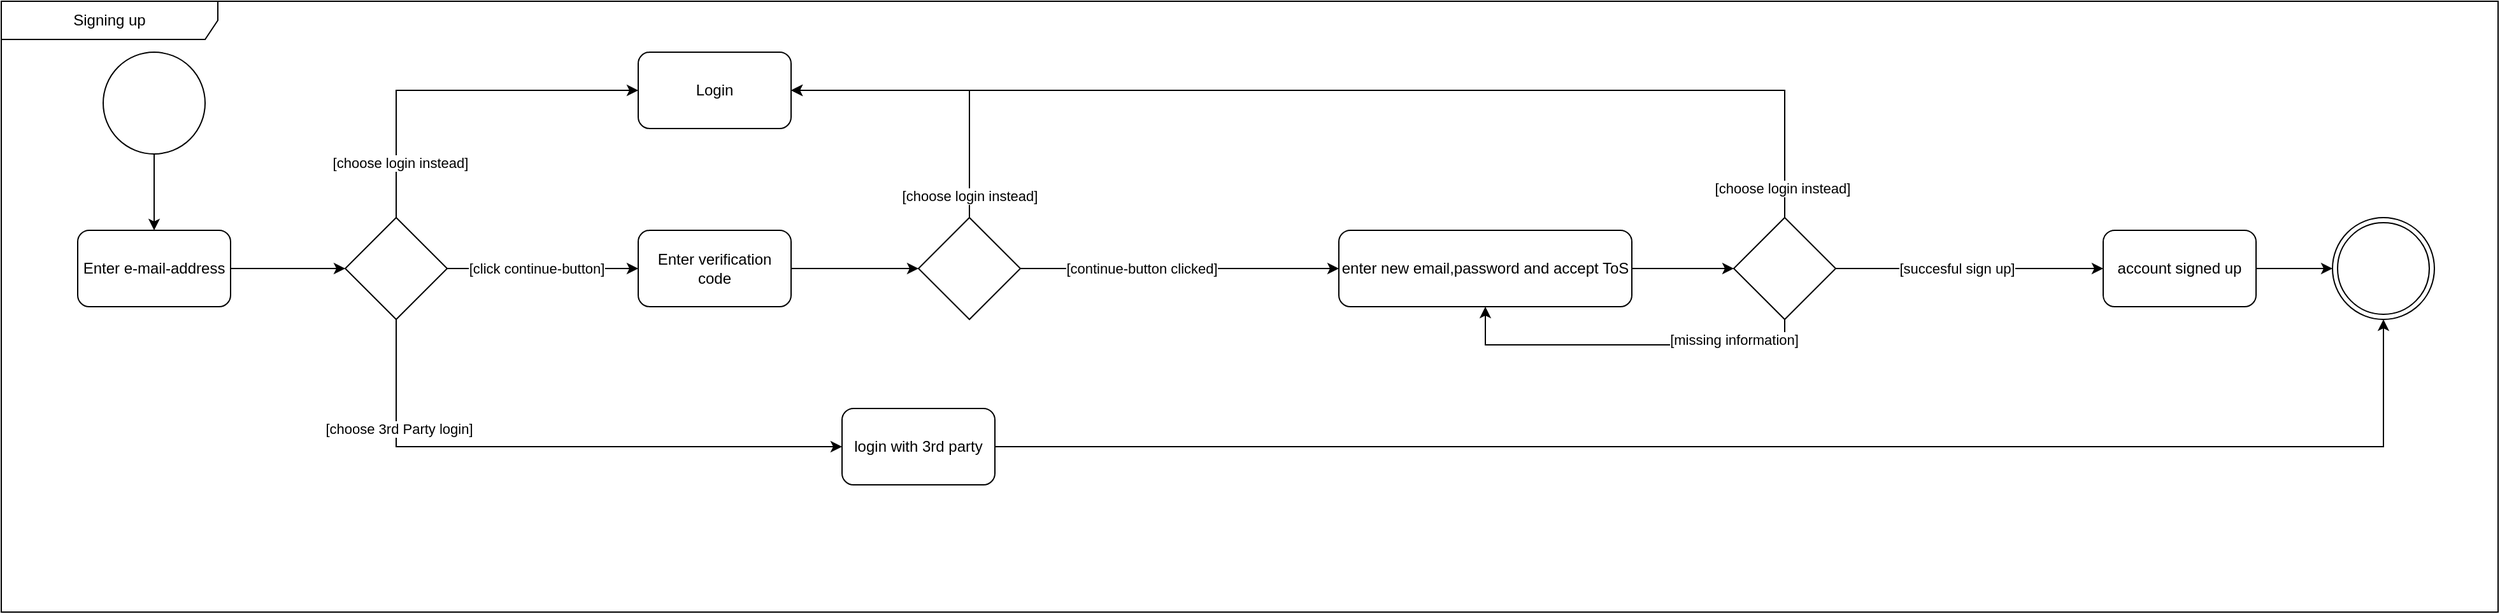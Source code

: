 <mxfile version="22.0.8" type="github">
  <diagram id="C5RBs43oDa-KdzZeNtuy" name="Page-1">
    <mxGraphModel dx="1105" dy="558" grid="1" gridSize="10" guides="1" tooltips="1" connect="1" arrows="1" fold="1" page="1" pageScale="1" pageWidth="827" pageHeight="1169" math="0" shadow="0">
      <root>
        <mxCell id="WIyWlLk6GJQsqaUBKTNV-0" />
        <mxCell id="WIyWlLk6GJQsqaUBKTNV-1" parent="WIyWlLk6GJQsqaUBKTNV-0" />
        <mxCell id="clfEbw_lpV2WUvzFI6kS-1" style="edgeStyle=orthogonalEdgeStyle;rounded=0;orthogonalLoop=1;jettySize=auto;html=1;entryX=0.5;entryY=0;entryDx=0;entryDy=0;" edge="1" parent="WIyWlLk6GJQsqaUBKTNV-1" source="oaOfsjgdT7ONII0M6plM-0" target="oaOfsjgdT7ONII0M6plM-1">
          <mxGeometry relative="1" as="geometry" />
        </mxCell>
        <mxCell id="oaOfsjgdT7ONII0M6plM-0" value="" style="ellipse;whiteSpace=wrap;html=1;aspect=fixed;" parent="WIyWlLk6GJQsqaUBKTNV-1" vertex="1">
          <mxGeometry x="400" y="90" width="80" height="80" as="geometry" />
        </mxCell>
        <mxCell id="oaOfsjgdT7ONII0M6plM-4" style="edgeStyle=orthogonalEdgeStyle;rounded=0;orthogonalLoop=1;jettySize=auto;html=1;exitX=1;exitY=0.5;exitDx=0;exitDy=0;entryX=0;entryY=0.5;entryDx=0;entryDy=0;" parent="WIyWlLk6GJQsqaUBKTNV-1" source="oaOfsjgdT7ONII0M6plM-1" target="oaOfsjgdT7ONII0M6plM-3" edge="1">
          <mxGeometry relative="1" as="geometry" />
        </mxCell>
        <mxCell id="oaOfsjgdT7ONII0M6plM-1" value="Enter e-mail-address" style="rounded=1;whiteSpace=wrap;html=1;" parent="WIyWlLk6GJQsqaUBKTNV-1" vertex="1">
          <mxGeometry x="380" y="230" width="120" height="60" as="geometry" />
        </mxCell>
        <mxCell id="oaOfsjgdT7ONII0M6plM-8" style="edgeStyle=orthogonalEdgeStyle;rounded=0;orthogonalLoop=1;jettySize=auto;html=1;exitX=1;exitY=0.5;exitDx=0;exitDy=0;entryX=0;entryY=0.5;entryDx=0;entryDy=0;" parent="WIyWlLk6GJQsqaUBKTNV-1" source="oaOfsjgdT7ONII0M6plM-3" target="oaOfsjgdT7ONII0M6plM-18" edge="1">
          <mxGeometry relative="1" as="geometry">
            <mxPoint x="820" y="260" as="targetPoint" />
          </mxGeometry>
        </mxCell>
        <mxCell id="oaOfsjgdT7ONII0M6plM-9" value="[click continue-button]" style="edgeLabel;html=1;align=center;verticalAlign=middle;resizable=0;points=[];" parent="oaOfsjgdT7ONII0M6plM-8" vertex="1" connectable="0">
          <mxGeometry x="-0.253" relative="1" as="geometry">
            <mxPoint x="14" as="offset" />
          </mxGeometry>
        </mxCell>
        <mxCell id="oaOfsjgdT7ONII0M6plM-10" style="edgeStyle=orthogonalEdgeStyle;rounded=0;orthogonalLoop=1;jettySize=auto;html=1;exitX=0.5;exitY=0;exitDx=0;exitDy=0;entryX=0;entryY=0.5;entryDx=0;entryDy=0;" parent="WIyWlLk6GJQsqaUBKTNV-1" source="oaOfsjgdT7ONII0M6plM-3" target="clfEbw_lpV2WUvzFI6kS-0" edge="1">
          <mxGeometry relative="1" as="geometry">
            <mxPoint x="830" y="90" as="targetPoint" />
          </mxGeometry>
        </mxCell>
        <mxCell id="oaOfsjgdT7ONII0M6plM-11" value="[choose login instead]" style="edgeLabel;html=1;align=center;verticalAlign=middle;resizable=0;points=[];" parent="oaOfsjgdT7ONII0M6plM-10" vertex="1" connectable="0">
          <mxGeometry x="-0.703" y="-3" relative="1" as="geometry">
            <mxPoint as="offset" />
          </mxGeometry>
        </mxCell>
        <mxCell id="oaOfsjgdT7ONII0M6plM-12" style="edgeStyle=orthogonalEdgeStyle;rounded=0;orthogonalLoop=1;jettySize=auto;html=1;exitX=0.5;exitY=1;exitDx=0;exitDy=0;entryX=0;entryY=0.5;entryDx=0;entryDy=0;" parent="WIyWlLk6GJQsqaUBKTNV-1" source="oaOfsjgdT7ONII0M6plM-3" target="oaOfsjgdT7ONII0M6plM-14" edge="1">
          <mxGeometry relative="1" as="geometry">
            <mxPoint x="820" y="500" as="targetPoint" />
          </mxGeometry>
        </mxCell>
        <mxCell id="oaOfsjgdT7ONII0M6plM-13" value="[choose 3rd Party login]" style="edgeLabel;html=1;align=center;verticalAlign=middle;resizable=0;points=[];" parent="oaOfsjgdT7ONII0M6plM-12" vertex="1" connectable="0">
          <mxGeometry x="-0.621" y="2" relative="1" as="geometry">
            <mxPoint as="offset" />
          </mxGeometry>
        </mxCell>
        <mxCell id="oaOfsjgdT7ONII0M6plM-3" value="" style="rhombus;whiteSpace=wrap;html=1;" parent="WIyWlLk6GJQsqaUBKTNV-1" vertex="1">
          <mxGeometry x="590" y="220" width="80" height="80" as="geometry" />
        </mxCell>
        <mxCell id="oaOfsjgdT7ONII0M6plM-41" style="edgeStyle=orthogonalEdgeStyle;rounded=0;orthogonalLoop=1;jettySize=auto;html=1;exitX=1;exitY=0.5;exitDx=0;exitDy=0;entryX=0.5;entryY=1;entryDx=0;entryDy=0;" parent="WIyWlLk6GJQsqaUBKTNV-1" source="oaOfsjgdT7ONII0M6plM-14" target="oaOfsjgdT7ONII0M6plM-39" edge="1">
          <mxGeometry relative="1" as="geometry" />
        </mxCell>
        <mxCell id="oaOfsjgdT7ONII0M6plM-14" value="login with 3rd party" style="rounded=1;whiteSpace=wrap;html=1;" parent="WIyWlLk6GJQsqaUBKTNV-1" vertex="1">
          <mxGeometry x="980" y="370" width="120" height="60" as="geometry" />
        </mxCell>
        <mxCell id="oaOfsjgdT7ONII0M6plM-22" style="edgeStyle=orthogonalEdgeStyle;rounded=0;orthogonalLoop=1;jettySize=auto;html=1;exitX=1;exitY=0.5;exitDx=0;exitDy=0;entryX=0;entryY=0.5;entryDx=0;entryDy=0;" parent="WIyWlLk6GJQsqaUBKTNV-1" source="oaOfsjgdT7ONII0M6plM-18" target="oaOfsjgdT7ONII0M6plM-21" edge="1">
          <mxGeometry relative="1" as="geometry" />
        </mxCell>
        <mxCell id="oaOfsjgdT7ONII0M6plM-18" value="Enter verification code" style="rounded=1;whiteSpace=wrap;html=1;" parent="WIyWlLk6GJQsqaUBKTNV-1" vertex="1">
          <mxGeometry x="820" y="230" width="120" height="60" as="geometry" />
        </mxCell>
        <mxCell id="oaOfsjgdT7ONII0M6plM-23" style="edgeStyle=orthogonalEdgeStyle;rounded=0;orthogonalLoop=1;jettySize=auto;html=1;exitX=0.5;exitY=0;exitDx=0;exitDy=0;entryX=1;entryY=0.5;entryDx=0;entryDy=0;" parent="WIyWlLk6GJQsqaUBKTNV-1" source="oaOfsjgdT7ONII0M6plM-21" target="clfEbw_lpV2WUvzFI6kS-0" edge="1">
          <mxGeometry relative="1" as="geometry">
            <mxPoint x="900" y="60" as="targetPoint" />
          </mxGeometry>
        </mxCell>
        <mxCell id="oaOfsjgdT7ONII0M6plM-24" value="[choose login instead]" style="edgeLabel;html=1;align=center;verticalAlign=middle;resizable=0;points=[];" parent="oaOfsjgdT7ONII0M6plM-23" vertex="1" connectable="0">
          <mxGeometry x="-0.858" relative="1" as="geometry">
            <mxPoint as="offset" />
          </mxGeometry>
        </mxCell>
        <mxCell id="oaOfsjgdT7ONII0M6plM-26" style="edgeStyle=orthogonalEdgeStyle;rounded=0;orthogonalLoop=1;jettySize=auto;html=1;exitX=1;exitY=0.5;exitDx=0;exitDy=0;entryX=0;entryY=0.5;entryDx=0;entryDy=0;" parent="WIyWlLk6GJQsqaUBKTNV-1" source="oaOfsjgdT7ONII0M6plM-21" target="oaOfsjgdT7ONII0M6plM-28" edge="1">
          <mxGeometry relative="1" as="geometry">
            <mxPoint x="1380" y="260" as="targetPoint" />
          </mxGeometry>
        </mxCell>
        <mxCell id="oaOfsjgdT7ONII0M6plM-27" value="[continue-button clicked]" style="edgeLabel;html=1;align=center;verticalAlign=middle;resizable=0;points=[];" parent="oaOfsjgdT7ONII0M6plM-26" vertex="1" connectable="0">
          <mxGeometry x="-0.099" y="-1" relative="1" as="geometry">
            <mxPoint x="-18" y="-1" as="offset" />
          </mxGeometry>
        </mxCell>
        <mxCell id="oaOfsjgdT7ONII0M6plM-21" value="" style="rhombus;whiteSpace=wrap;html=1;" parent="WIyWlLk6GJQsqaUBKTNV-1" vertex="1">
          <mxGeometry x="1040" y="220" width="80" height="80" as="geometry" />
        </mxCell>
        <mxCell id="oaOfsjgdT7ONII0M6plM-31" style="edgeStyle=orthogonalEdgeStyle;rounded=0;orthogonalLoop=1;jettySize=auto;html=1;exitX=1;exitY=0.5;exitDx=0;exitDy=0;entryX=0;entryY=0.5;entryDx=0;entryDy=0;" parent="WIyWlLk6GJQsqaUBKTNV-1" source="oaOfsjgdT7ONII0M6plM-28" target="oaOfsjgdT7ONII0M6plM-30" edge="1">
          <mxGeometry relative="1" as="geometry" />
        </mxCell>
        <mxCell id="oaOfsjgdT7ONII0M6plM-28" value="enter new email,password and accept ToS " style="rounded=1;whiteSpace=wrap;html=1;" parent="WIyWlLk6GJQsqaUBKTNV-1" vertex="1">
          <mxGeometry x="1370" y="230" width="230" height="60" as="geometry" />
        </mxCell>
        <mxCell id="oaOfsjgdT7ONII0M6plM-32" style="edgeStyle=orthogonalEdgeStyle;rounded=0;orthogonalLoop=1;jettySize=auto;html=1;exitX=0.5;exitY=1;exitDx=0;exitDy=0;entryX=0.5;entryY=1;entryDx=0;entryDy=0;" parent="WIyWlLk6GJQsqaUBKTNV-1" source="oaOfsjgdT7ONII0M6plM-30" target="oaOfsjgdT7ONII0M6plM-28" edge="1">
          <mxGeometry relative="1" as="geometry">
            <mxPoint x="1420" y="300" as="targetPoint" />
          </mxGeometry>
        </mxCell>
        <mxCell id="oaOfsjgdT7ONII0M6plM-33" value="[missing information]" style="edgeLabel;html=1;align=center;verticalAlign=middle;resizable=0;points=[];" parent="oaOfsjgdT7ONII0M6plM-32" vertex="1" connectable="0">
          <mxGeometry x="-0.577" y="-4" relative="1" as="geometry">
            <mxPoint as="offset" />
          </mxGeometry>
        </mxCell>
        <mxCell id="oaOfsjgdT7ONII0M6plM-34" style="edgeStyle=orthogonalEdgeStyle;rounded=0;orthogonalLoop=1;jettySize=auto;html=1;exitX=0.5;exitY=0;exitDx=0;exitDy=0;entryX=1;entryY=0.5;entryDx=0;entryDy=0;" parent="WIyWlLk6GJQsqaUBKTNV-1" source="oaOfsjgdT7ONII0M6plM-30" target="clfEbw_lpV2WUvzFI6kS-0" edge="1">
          <mxGeometry relative="1" as="geometry">
            <mxPoint x="900" y="60" as="targetPoint" />
          </mxGeometry>
        </mxCell>
        <mxCell id="oaOfsjgdT7ONII0M6plM-35" value="[choose login instead]" style="edgeLabel;html=1;align=center;verticalAlign=middle;resizable=0;points=[];" parent="oaOfsjgdT7ONII0M6plM-34" vertex="1" connectable="0">
          <mxGeometry x="-0.947" y="2" relative="1" as="geometry">
            <mxPoint as="offset" />
          </mxGeometry>
        </mxCell>
        <mxCell id="oaOfsjgdT7ONII0M6plM-37" style="edgeStyle=orthogonalEdgeStyle;rounded=0;orthogonalLoop=1;jettySize=auto;html=1;exitX=1;exitY=0.5;exitDx=0;exitDy=0;entryX=0;entryY=0.5;entryDx=0;entryDy=0;" parent="WIyWlLk6GJQsqaUBKTNV-1" source="oaOfsjgdT7ONII0M6plM-30" target="oaOfsjgdT7ONII0M6plM-36" edge="1">
          <mxGeometry relative="1" as="geometry" />
        </mxCell>
        <mxCell id="oaOfsjgdT7ONII0M6plM-38" value="[succesful sign up]" style="edgeLabel;html=1;align=center;verticalAlign=middle;resizable=0;points=[];" parent="oaOfsjgdT7ONII0M6plM-37" vertex="1" connectable="0">
          <mxGeometry x="-0.567" y="-1" relative="1" as="geometry">
            <mxPoint x="49" y="-1" as="offset" />
          </mxGeometry>
        </mxCell>
        <mxCell id="oaOfsjgdT7ONII0M6plM-30" value="" style="rhombus;whiteSpace=wrap;html=1;" parent="WIyWlLk6GJQsqaUBKTNV-1" vertex="1">
          <mxGeometry x="1680" y="220" width="80" height="80" as="geometry" />
        </mxCell>
        <mxCell id="oaOfsjgdT7ONII0M6plM-40" style="edgeStyle=orthogonalEdgeStyle;rounded=0;orthogonalLoop=1;jettySize=auto;html=1;exitX=1;exitY=0.5;exitDx=0;exitDy=0;entryX=0;entryY=0.5;entryDx=0;entryDy=0;" parent="WIyWlLk6GJQsqaUBKTNV-1" source="oaOfsjgdT7ONII0M6plM-36" target="oaOfsjgdT7ONII0M6plM-39" edge="1">
          <mxGeometry relative="1" as="geometry" />
        </mxCell>
        <mxCell id="oaOfsjgdT7ONII0M6plM-36" value="account signed up" style="rounded=1;whiteSpace=wrap;html=1;" parent="WIyWlLk6GJQsqaUBKTNV-1" vertex="1">
          <mxGeometry x="1970" y="230" width="120" height="60" as="geometry" />
        </mxCell>
        <mxCell id="oaOfsjgdT7ONII0M6plM-39" value="" style="ellipse;shape=doubleEllipse;whiteSpace=wrap;html=1;aspect=fixed;" parent="WIyWlLk6GJQsqaUBKTNV-1" vertex="1">
          <mxGeometry x="2150" y="220" width="80" height="80" as="geometry" />
        </mxCell>
        <mxCell id="clfEbw_lpV2WUvzFI6kS-0" value="Login" style="rounded=1;whiteSpace=wrap;html=1;" vertex="1" parent="WIyWlLk6GJQsqaUBKTNV-1">
          <mxGeometry x="820" y="90" width="120" height="60" as="geometry" />
        </mxCell>
        <mxCell id="clfEbw_lpV2WUvzFI6kS-2" value="Signing up" style="shape=umlFrame;whiteSpace=wrap;html=1;pointerEvents=0;width=170;height=30;" vertex="1" parent="WIyWlLk6GJQsqaUBKTNV-1">
          <mxGeometry x="320" y="50" width="1960" height="480" as="geometry" />
        </mxCell>
      </root>
    </mxGraphModel>
  </diagram>
</mxfile>
